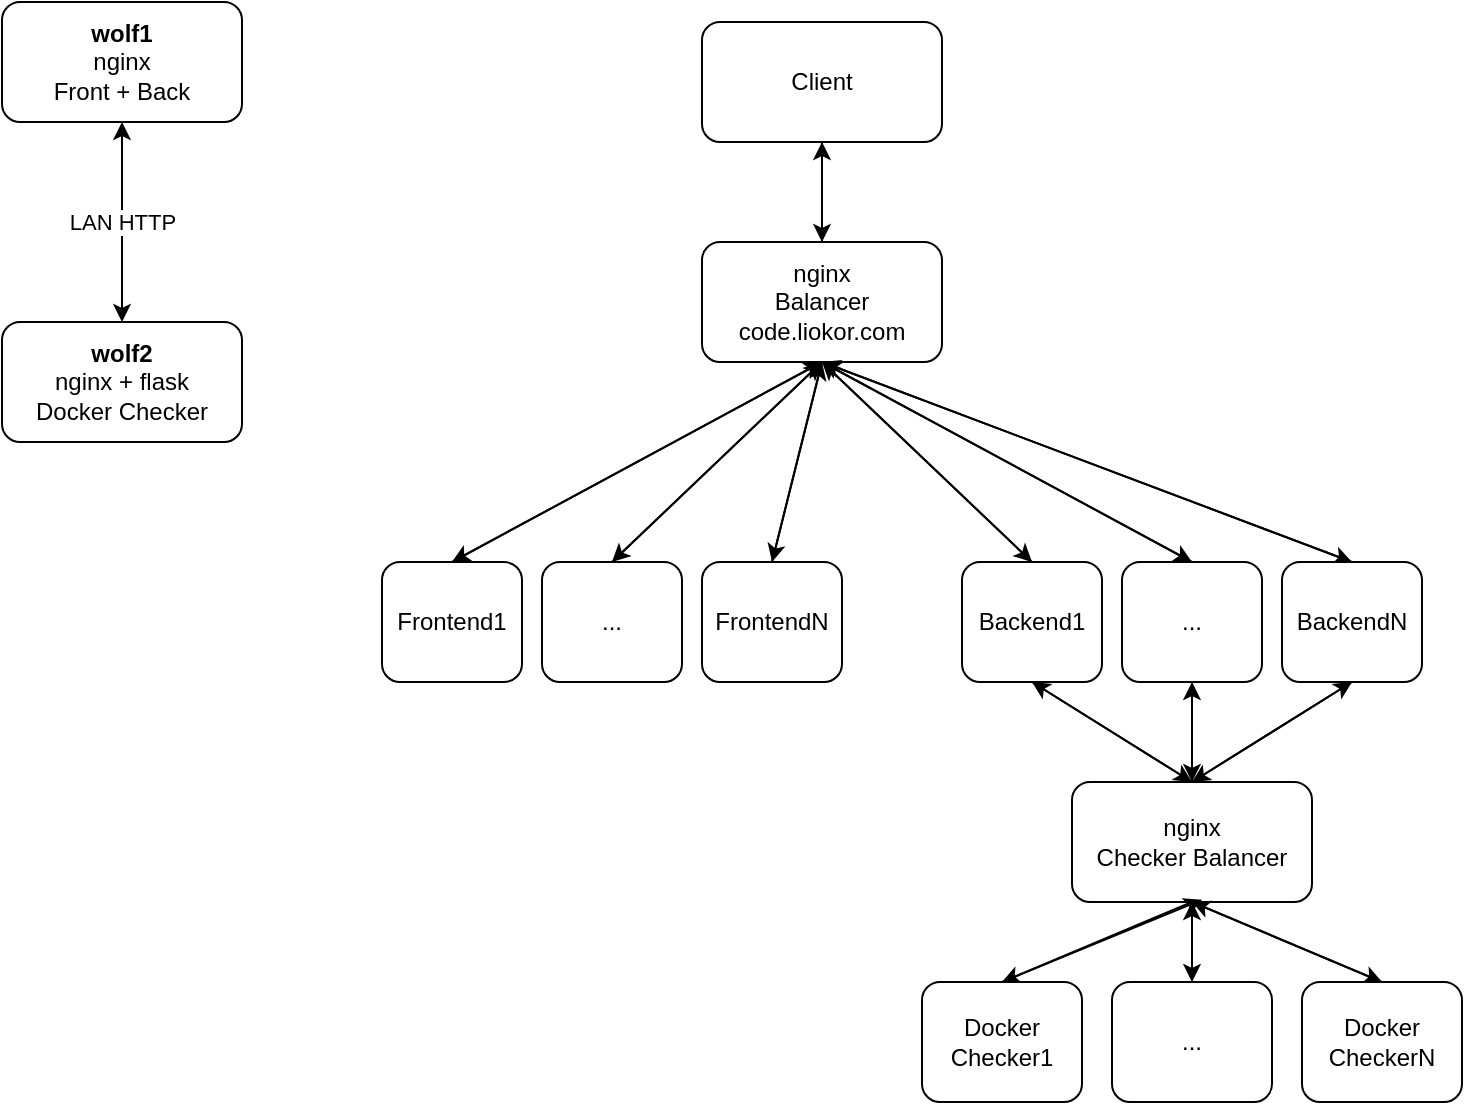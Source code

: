 <mxfile version="17.1.2" type="device"><diagram id="EVzeqSAm7l_SIIQ-ZFwh" name="Page-1"><mxGraphModel dx="1185" dy="650" grid="1" gridSize="10" guides="1" tooltips="1" connect="1" arrows="1" fold="1" page="1" pageScale="1" pageWidth="850" pageHeight="1100" math="0" shadow="0"><root><mxCell id="0"/><mxCell id="1" parent="0"/><mxCell id="FQIG2HHS6eer4ccxkw-6-1" value="&lt;div&gt;&lt;b&gt;wolf1&lt;/b&gt;&lt;br&gt;nginx&lt;/div&gt;&lt;div&gt;Front + Back&lt;br&gt;&lt;/div&gt;" style="rounded=1;whiteSpace=wrap;html=1;" vertex="1" parent="1"><mxGeometry x="30" y="30" width="120" height="60" as="geometry"/></mxCell><mxCell id="FQIG2HHS6eer4ccxkw-6-2" value="&lt;b&gt;wolf2&lt;br&gt;&lt;/b&gt;&lt;div&gt;nginx + flask&lt;br&gt;Docker Checker&lt;br&gt;&lt;/div&gt;" style="rounded=1;whiteSpace=wrap;html=1;" vertex="1" parent="1"><mxGeometry x="30" y="190" width="120" height="60" as="geometry"/></mxCell><mxCell id="FQIG2HHS6eer4ccxkw-6-3" value="LAN HTTP" style="endArrow=classic;startArrow=classic;html=1;rounded=0;entryX=0.5;entryY=1;entryDx=0;entryDy=0;exitX=0.5;exitY=0;exitDx=0;exitDy=0;" edge="1" parent="1" source="FQIG2HHS6eer4ccxkw-6-2" target="FQIG2HHS6eer4ccxkw-6-1"><mxGeometry width="50" height="50" relative="1" as="geometry"><mxPoint x="30" y="230" as="sourcePoint"/><mxPoint x="80" y="180" as="targetPoint"/></mxGeometry></mxCell><mxCell id="FQIG2HHS6eer4ccxkw-6-21" style="edgeStyle=none;rounded=0;orthogonalLoop=1;jettySize=auto;html=1;exitX=0.5;exitY=1;exitDx=0;exitDy=0;entryX=0.5;entryY=0;entryDx=0;entryDy=0;" edge="1" parent="1" source="FQIG2HHS6eer4ccxkw-6-5" target="FQIG2HHS6eer4ccxkw-6-6"><mxGeometry relative="1" as="geometry"/></mxCell><mxCell id="FQIG2HHS6eer4ccxkw-6-23" style="edgeStyle=none;rounded=0;orthogonalLoop=1;jettySize=auto;html=1;exitX=0.5;exitY=1;exitDx=0;exitDy=0;entryX=0.5;entryY=0;entryDx=0;entryDy=0;" edge="1" parent="1" source="FQIG2HHS6eer4ccxkw-6-5" target="FQIG2HHS6eer4ccxkw-6-10"><mxGeometry relative="1" as="geometry"/></mxCell><mxCell id="FQIG2HHS6eer4ccxkw-6-24" style="edgeStyle=none;rounded=0;orthogonalLoop=1;jettySize=auto;html=1;exitX=0.5;exitY=1;exitDx=0;exitDy=0;entryX=0.5;entryY=0;entryDx=0;entryDy=0;" edge="1" parent="1" source="FQIG2HHS6eer4ccxkw-6-5" target="FQIG2HHS6eer4ccxkw-6-11"><mxGeometry relative="1" as="geometry"/></mxCell><mxCell id="FQIG2HHS6eer4ccxkw-6-26" style="edgeStyle=none;rounded=0;orthogonalLoop=1;jettySize=auto;html=1;exitX=0.5;exitY=1;exitDx=0;exitDy=0;entryX=0.5;entryY=0;entryDx=0;entryDy=0;" edge="1" parent="1" source="FQIG2HHS6eer4ccxkw-6-5" target="FQIG2HHS6eer4ccxkw-6-12"><mxGeometry relative="1" as="geometry"/></mxCell><mxCell id="FQIG2HHS6eer4ccxkw-6-28" style="edgeStyle=none;rounded=0;orthogonalLoop=1;jettySize=auto;html=1;exitX=0.5;exitY=1;exitDx=0;exitDy=0;entryX=0.5;entryY=0;entryDx=0;entryDy=0;" edge="1" parent="1" source="FQIG2HHS6eer4ccxkw-6-5" target="FQIG2HHS6eer4ccxkw-6-13"><mxGeometry relative="1" as="geometry"/></mxCell><mxCell id="FQIG2HHS6eer4ccxkw-6-31" style="edgeStyle=none;rounded=0;orthogonalLoop=1;jettySize=auto;html=1;exitX=0.5;exitY=1;exitDx=0;exitDy=0;entryX=0.5;entryY=0;entryDx=0;entryDy=0;" edge="1" parent="1" source="FQIG2HHS6eer4ccxkw-6-5" target="FQIG2HHS6eer4ccxkw-6-14"><mxGeometry relative="1" as="geometry"/></mxCell><mxCell id="FQIG2HHS6eer4ccxkw-6-47" style="edgeStyle=none;rounded=0;orthogonalLoop=1;jettySize=auto;html=1;exitX=0.5;exitY=0;exitDx=0;exitDy=0;entryX=0.5;entryY=1;entryDx=0;entryDy=0;" edge="1" parent="1" source="FQIG2HHS6eer4ccxkw-6-5" target="FQIG2HHS6eer4ccxkw-6-45"><mxGeometry relative="1" as="geometry"/></mxCell><mxCell id="FQIG2HHS6eer4ccxkw-6-5" value="&lt;div&gt;nginx&lt;/div&gt;&lt;div&gt;Balancer&lt;br&gt;&lt;/div&gt;&lt;div&gt;code.liokor.com&lt;br&gt;&lt;/div&gt;" style="rounded=1;whiteSpace=wrap;html=1;" vertex="1" parent="1"><mxGeometry x="380" y="150" width="120" height="60" as="geometry"/></mxCell><mxCell id="FQIG2HHS6eer4ccxkw-6-20" style="rounded=0;orthogonalLoop=1;jettySize=auto;html=1;exitX=0.5;exitY=0;exitDx=0;exitDy=0;entryX=0.5;entryY=1;entryDx=0;entryDy=0;" edge="1" parent="1" source="FQIG2HHS6eer4ccxkw-6-6" target="FQIG2HHS6eer4ccxkw-6-5"><mxGeometry relative="1" as="geometry"/></mxCell><mxCell id="FQIG2HHS6eer4ccxkw-6-6" value="Frontend1" style="rounded=1;whiteSpace=wrap;html=1;" vertex="1" parent="1"><mxGeometry x="220" y="310" width="70" height="60" as="geometry"/></mxCell><mxCell id="FQIG2HHS6eer4ccxkw-6-22" style="edgeStyle=none;rounded=0;orthogonalLoop=1;jettySize=auto;html=1;exitX=0.5;exitY=0;exitDx=0;exitDy=0;entryX=0.5;entryY=1;entryDx=0;entryDy=0;" edge="1" parent="1" source="FQIG2HHS6eer4ccxkw-6-10" target="FQIG2HHS6eer4ccxkw-6-5"><mxGeometry relative="1" as="geometry"/></mxCell><mxCell id="FQIG2HHS6eer4ccxkw-6-10" value="..." style="rounded=1;whiteSpace=wrap;html=1;" vertex="1" parent="1"><mxGeometry x="300" y="310" width="70" height="60" as="geometry"/></mxCell><mxCell id="FQIG2HHS6eer4ccxkw-6-25" style="edgeStyle=none;rounded=0;orthogonalLoop=1;jettySize=auto;html=1;exitX=0.5;exitY=0;exitDx=0;exitDy=0;" edge="1" parent="1" source="FQIG2HHS6eer4ccxkw-6-11"><mxGeometry relative="1" as="geometry"><mxPoint x="440" y="210" as="targetPoint"/></mxGeometry></mxCell><mxCell id="FQIG2HHS6eer4ccxkw-6-11" value="FrontendN" style="rounded=1;whiteSpace=wrap;html=1;" vertex="1" parent="1"><mxGeometry x="380" y="310" width="70" height="60" as="geometry"/></mxCell><mxCell id="FQIG2HHS6eer4ccxkw-6-27" style="edgeStyle=none;rounded=0;orthogonalLoop=1;jettySize=auto;html=1;exitX=0.5;exitY=0;exitDx=0;exitDy=0;" edge="1" parent="1" source="FQIG2HHS6eer4ccxkw-6-12"><mxGeometry relative="1" as="geometry"><mxPoint x="440" y="210" as="targetPoint"/></mxGeometry></mxCell><mxCell id="FQIG2HHS6eer4ccxkw-6-34" style="edgeStyle=none;rounded=0;orthogonalLoop=1;jettySize=auto;html=1;exitX=0.5;exitY=1;exitDx=0;exitDy=0;entryX=0.5;entryY=0;entryDx=0;entryDy=0;" edge="1" parent="1" source="FQIG2HHS6eer4ccxkw-6-12" target="FQIG2HHS6eer4ccxkw-6-15"><mxGeometry relative="1" as="geometry"/></mxCell><mxCell id="FQIG2HHS6eer4ccxkw-6-12" value="Backend1" style="rounded=1;whiteSpace=wrap;html=1;" vertex="1" parent="1"><mxGeometry x="510" y="310" width="70" height="60" as="geometry"/></mxCell><mxCell id="FQIG2HHS6eer4ccxkw-6-29" style="edgeStyle=none;rounded=0;orthogonalLoop=1;jettySize=auto;html=1;exitX=0.5;exitY=0;exitDx=0;exitDy=0;" edge="1" parent="1" source="FQIG2HHS6eer4ccxkw-6-13"><mxGeometry relative="1" as="geometry"><mxPoint x="440" y="210" as="targetPoint"/></mxGeometry></mxCell><mxCell id="FQIG2HHS6eer4ccxkw-6-32" style="edgeStyle=none;rounded=0;orthogonalLoop=1;jettySize=auto;html=1;exitX=0.5;exitY=1;exitDx=0;exitDy=0;entryX=0.5;entryY=0;entryDx=0;entryDy=0;" edge="1" parent="1" source="FQIG2HHS6eer4ccxkw-6-13" target="FQIG2HHS6eer4ccxkw-6-15"><mxGeometry relative="1" as="geometry"/></mxCell><mxCell id="FQIG2HHS6eer4ccxkw-6-13" value="..." style="rounded=1;whiteSpace=wrap;html=1;" vertex="1" parent="1"><mxGeometry x="590" y="310" width="70" height="60" as="geometry"/></mxCell><mxCell id="FQIG2HHS6eer4ccxkw-6-30" style="edgeStyle=none;rounded=0;orthogonalLoop=1;jettySize=auto;html=1;exitX=0.5;exitY=0;exitDx=0;exitDy=0;entryX=0.5;entryY=1;entryDx=0;entryDy=0;" edge="1" parent="1" source="FQIG2HHS6eer4ccxkw-6-14" target="FQIG2HHS6eer4ccxkw-6-5"><mxGeometry relative="1" as="geometry"/></mxCell><mxCell id="FQIG2HHS6eer4ccxkw-6-35" style="edgeStyle=none;rounded=0;orthogonalLoop=1;jettySize=auto;html=1;exitX=0.5;exitY=1;exitDx=0;exitDy=0;entryX=0.5;entryY=0;entryDx=0;entryDy=0;" edge="1" parent="1" source="FQIG2HHS6eer4ccxkw-6-14" target="FQIG2HHS6eer4ccxkw-6-15"><mxGeometry relative="1" as="geometry"/></mxCell><mxCell id="FQIG2HHS6eer4ccxkw-6-14" value="BackendN" style="rounded=1;whiteSpace=wrap;html=1;" vertex="1" parent="1"><mxGeometry x="670" y="310" width="70" height="60" as="geometry"/></mxCell><mxCell id="FQIG2HHS6eer4ccxkw-6-36" style="edgeStyle=none;rounded=0;orthogonalLoop=1;jettySize=auto;html=1;exitX=0.5;exitY=0;exitDx=0;exitDy=0;entryX=0.5;entryY=1;entryDx=0;entryDy=0;" edge="1" parent="1" source="FQIG2HHS6eer4ccxkw-6-15" target="FQIG2HHS6eer4ccxkw-6-12"><mxGeometry relative="1" as="geometry"/></mxCell><mxCell id="FQIG2HHS6eer4ccxkw-6-37" style="edgeStyle=none;rounded=0;orthogonalLoop=1;jettySize=auto;html=1;exitX=0.5;exitY=0;exitDx=0;exitDy=0;entryX=0.5;entryY=1;entryDx=0;entryDy=0;" edge="1" parent="1" source="FQIG2HHS6eer4ccxkw-6-15" target="FQIG2HHS6eer4ccxkw-6-13"><mxGeometry relative="1" as="geometry"/></mxCell><mxCell id="FQIG2HHS6eer4ccxkw-6-38" style="edgeStyle=none;rounded=0;orthogonalLoop=1;jettySize=auto;html=1;exitX=0.5;exitY=0;exitDx=0;exitDy=0;entryX=0.5;entryY=1;entryDx=0;entryDy=0;" edge="1" parent="1" source="FQIG2HHS6eer4ccxkw-6-15" target="FQIG2HHS6eer4ccxkw-6-14"><mxGeometry relative="1" as="geometry"/></mxCell><mxCell id="FQIG2HHS6eer4ccxkw-6-39" style="edgeStyle=none;rounded=0;orthogonalLoop=1;jettySize=auto;html=1;exitX=0.5;exitY=1;exitDx=0;exitDy=0;entryX=0.5;entryY=0;entryDx=0;entryDy=0;" edge="1" parent="1" source="FQIG2HHS6eer4ccxkw-6-15" target="FQIG2HHS6eer4ccxkw-6-16"><mxGeometry relative="1" as="geometry"/></mxCell><mxCell id="FQIG2HHS6eer4ccxkw-6-41" style="edgeStyle=none;rounded=0;orthogonalLoop=1;jettySize=auto;html=1;exitX=0.5;exitY=1;exitDx=0;exitDy=0;entryX=0.5;entryY=0;entryDx=0;entryDy=0;" edge="1" parent="1" source="FQIG2HHS6eer4ccxkw-6-15" target="FQIG2HHS6eer4ccxkw-6-17"><mxGeometry relative="1" as="geometry"/></mxCell><mxCell id="FQIG2HHS6eer4ccxkw-6-42" style="edgeStyle=none;rounded=0;orthogonalLoop=1;jettySize=auto;html=1;exitX=0.5;exitY=1;exitDx=0;exitDy=0;entryX=0.5;entryY=0;entryDx=0;entryDy=0;" edge="1" parent="1" source="FQIG2HHS6eer4ccxkw-6-15" target="FQIG2HHS6eer4ccxkw-6-18"><mxGeometry relative="1" as="geometry"/></mxCell><mxCell id="FQIG2HHS6eer4ccxkw-6-15" value="&lt;div&gt;nginx&lt;/div&gt;&lt;div&gt;Checker Balancer&lt;/div&gt;" style="rounded=1;whiteSpace=wrap;html=1;" vertex="1" parent="1"><mxGeometry x="565" y="420" width="120" height="60" as="geometry"/></mxCell><mxCell id="FQIG2HHS6eer4ccxkw-6-40" style="edgeStyle=none;rounded=0;orthogonalLoop=1;jettySize=auto;html=1;exitX=0.5;exitY=0;exitDx=0;exitDy=0;entryX=0.542;entryY=0.982;entryDx=0;entryDy=0;entryPerimeter=0;" edge="1" parent="1" source="FQIG2HHS6eer4ccxkw-6-16" target="FQIG2HHS6eer4ccxkw-6-15"><mxGeometry relative="1" as="geometry"/></mxCell><mxCell id="FQIG2HHS6eer4ccxkw-6-16" value="&lt;div&gt;Docker&lt;/div&gt;&lt;div&gt;Checker1&lt;br&gt;&lt;/div&gt;" style="rounded=1;whiteSpace=wrap;html=1;" vertex="1" parent="1"><mxGeometry x="490" y="520" width="80" height="60" as="geometry"/></mxCell><mxCell id="FQIG2HHS6eer4ccxkw-6-44" style="edgeStyle=none;rounded=0;orthogonalLoop=1;jettySize=auto;html=1;exitX=0.5;exitY=0;exitDx=0;exitDy=0;entryX=0.5;entryY=1;entryDx=0;entryDy=0;" edge="1" parent="1" source="FQIG2HHS6eer4ccxkw-6-17" target="FQIG2HHS6eer4ccxkw-6-15"><mxGeometry relative="1" as="geometry"/></mxCell><mxCell id="FQIG2HHS6eer4ccxkw-6-17" value="..." style="rounded=1;whiteSpace=wrap;html=1;" vertex="1" parent="1"><mxGeometry x="585" y="520" width="80" height="60" as="geometry"/></mxCell><mxCell id="FQIG2HHS6eer4ccxkw-6-43" style="edgeStyle=none;rounded=0;orthogonalLoop=1;jettySize=auto;html=1;exitX=0.5;exitY=0;exitDx=0;exitDy=0;entryX=0.5;entryY=1;entryDx=0;entryDy=0;" edge="1" parent="1" source="FQIG2HHS6eer4ccxkw-6-18" target="FQIG2HHS6eer4ccxkw-6-15"><mxGeometry relative="1" as="geometry"/></mxCell><mxCell id="FQIG2HHS6eer4ccxkw-6-18" value="&lt;div&gt;Docker&lt;/div&gt;&lt;div&gt;CheckerN&lt;/div&gt;" style="rounded=1;whiteSpace=wrap;html=1;" vertex="1" parent="1"><mxGeometry x="680" y="520" width="80" height="60" as="geometry"/></mxCell><mxCell id="FQIG2HHS6eer4ccxkw-6-46" style="edgeStyle=none;rounded=0;orthogonalLoop=1;jettySize=auto;html=1;exitX=0.5;exitY=1;exitDx=0;exitDy=0;" edge="1" parent="1" source="FQIG2HHS6eer4ccxkw-6-45" target="FQIG2HHS6eer4ccxkw-6-5"><mxGeometry relative="1" as="geometry"/></mxCell><mxCell id="FQIG2HHS6eer4ccxkw-6-45" value="&lt;div&gt;Client&lt;/div&gt;" style="rounded=1;whiteSpace=wrap;html=1;" vertex="1" parent="1"><mxGeometry x="380" y="40" width="120" height="60" as="geometry"/></mxCell></root></mxGraphModel></diagram></mxfile>
